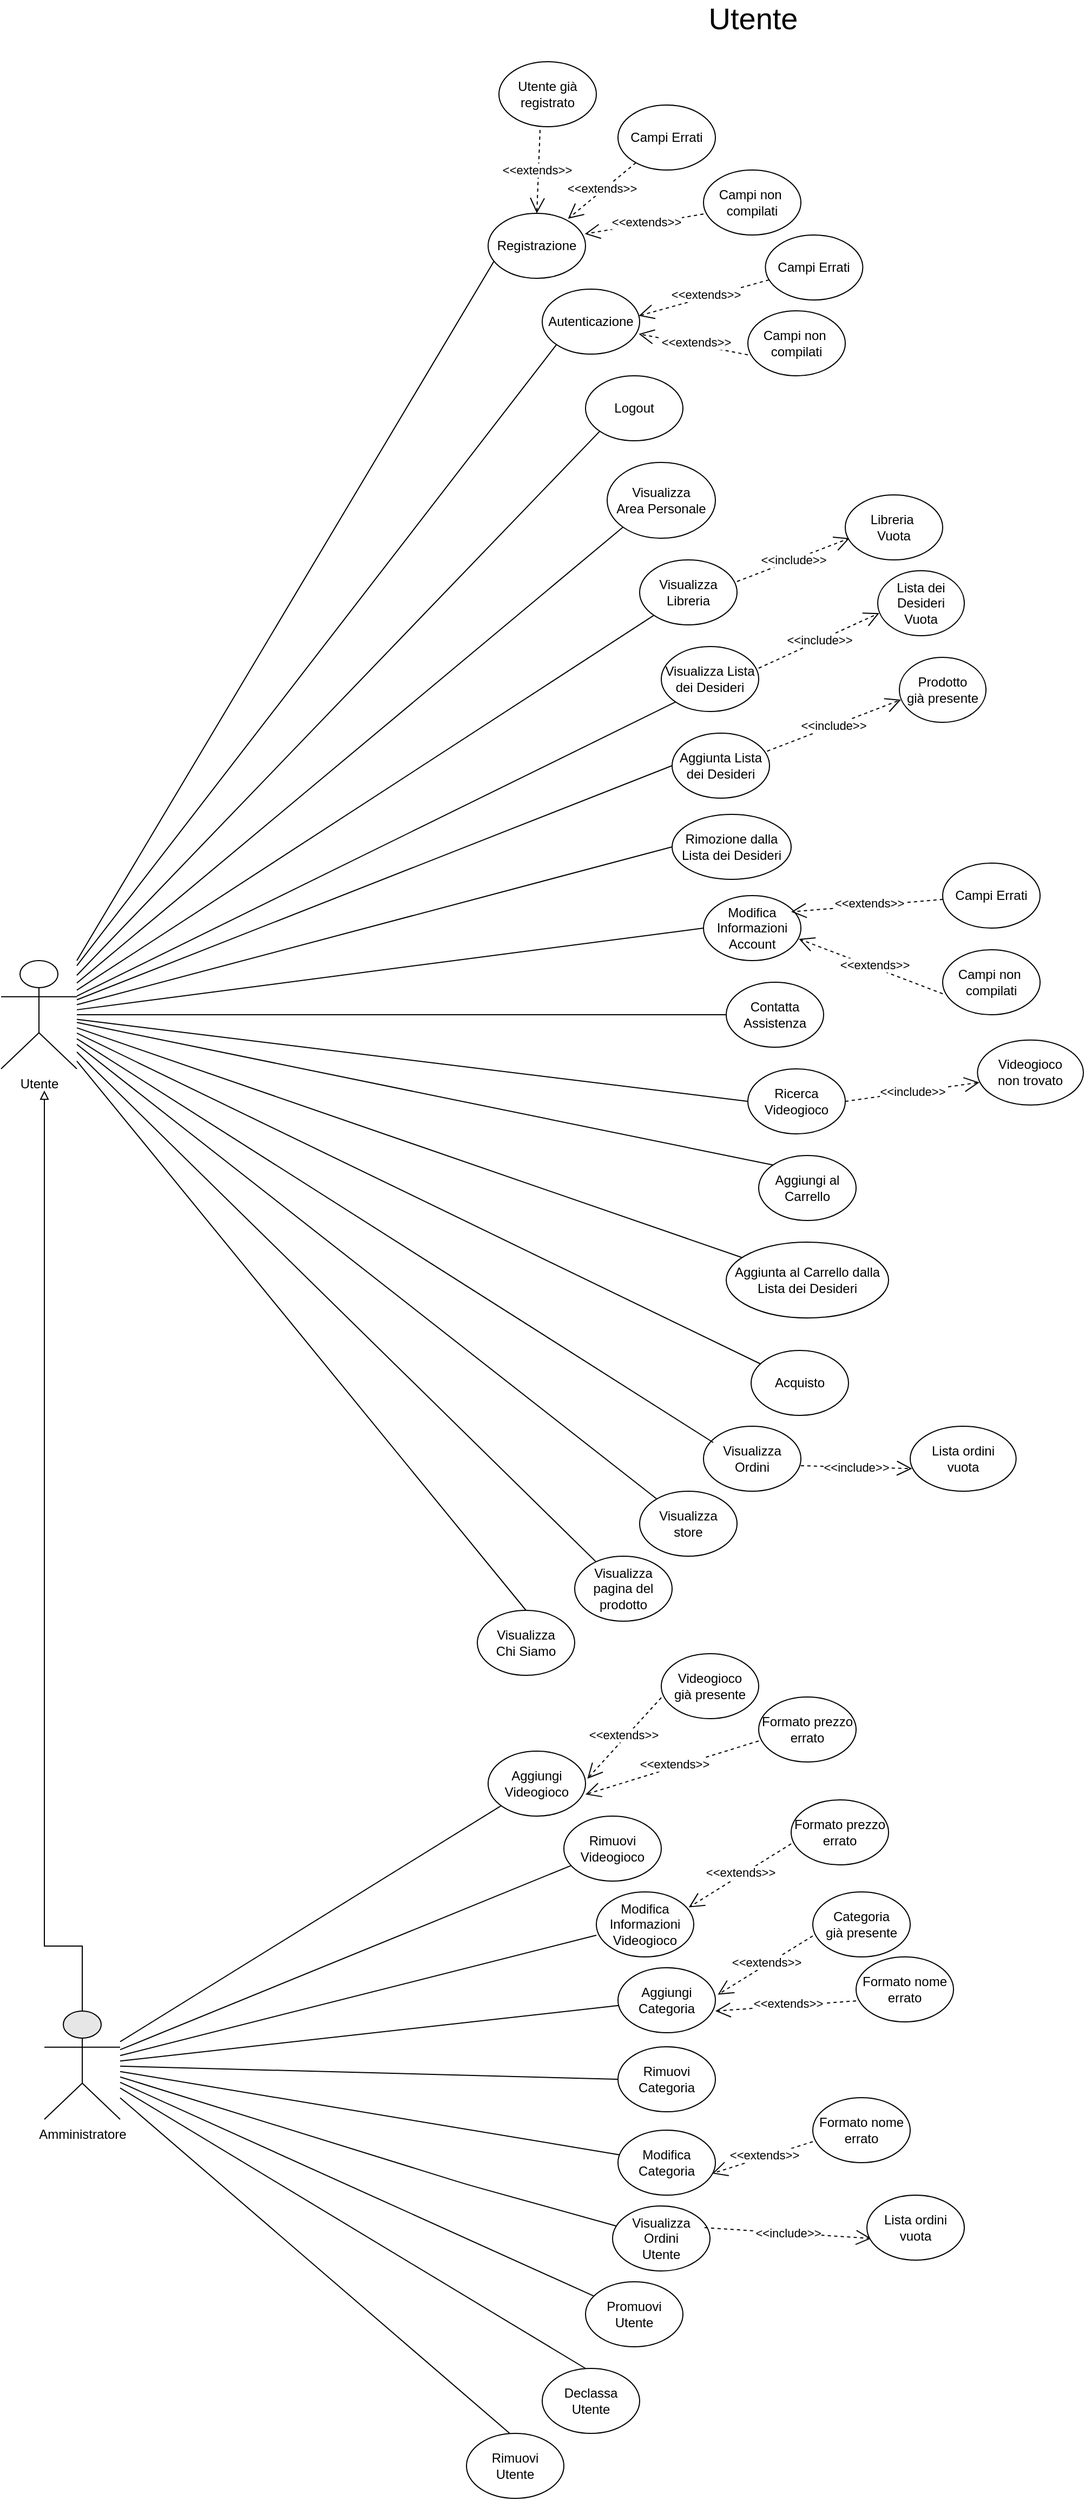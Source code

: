 <mxfile version="13.9.3" type="device"><diagram id="gNBNMJy7bzQc36poCPOQ" name="Page-1"><mxGraphModel dx="3980" dy="3239" grid="1" gridSize="10" guides="1" tooltips="1" connect="1" arrows="1" fold="1" page="1" pageScale="1" pageWidth="827" pageHeight="1169" math="0" shadow="0"><root><mxCell id="0"/><mxCell id="1" parent="0"/><mxCell id="1R5iOiVjaKOFzRdqryXd-1" value="Utente" style="shape=umlActor;verticalLabelPosition=bottom;verticalAlign=top;html=1;outlineConnect=0;" vertex="1" parent="1"><mxGeometry x="-280" y="720" width="70" height="100" as="geometry"/></mxCell><mxCell id="1R5iOiVjaKOFzRdqryXd-8" value="" style="endArrow=none;html=1;entryX=0.065;entryY=0.725;entryDx=0;entryDy=0;entryPerimeter=0;" edge="1" parent="1" target="1R5iOiVjaKOFzRdqryXd-9"><mxGeometry width="50" height="50" relative="1" as="geometry"><mxPoint x="-210" y="720" as="sourcePoint"/><mxPoint x="150" y="190" as="targetPoint"/></mxGeometry></mxCell><mxCell id="1R5iOiVjaKOFzRdqryXd-9" value="Registrazione" style="ellipse;whiteSpace=wrap;html=1;" vertex="1" parent="1"><mxGeometry x="170" y="30" width="90" height="60" as="geometry"/></mxCell><mxCell id="1R5iOiVjaKOFzRdqryXd-10" value="Autenticazione" style="ellipse;whiteSpace=wrap;html=1;" vertex="1" parent="1"><mxGeometry x="220" y="100" width="90" height="60" as="geometry"/></mxCell><mxCell id="1R5iOiVjaKOFzRdqryXd-12" value="Logout" style="ellipse;whiteSpace=wrap;html=1;" vertex="1" parent="1"><mxGeometry x="260" y="180" width="90" height="60" as="geometry"/></mxCell><mxCell id="1R5iOiVjaKOFzRdqryXd-13" value="Visualizza&lt;br&gt;Area Personale" style="ellipse;whiteSpace=wrap;html=1;" vertex="1" parent="1"><mxGeometry x="280" y="260" width="100" height="70" as="geometry"/></mxCell><mxCell id="1R5iOiVjaKOFzRdqryXd-14" value="Visualizza&lt;br&gt;Libreria" style="ellipse;whiteSpace=wrap;html=1;" vertex="1" parent="1"><mxGeometry x="310" y="350" width="90" height="60" as="geometry"/></mxCell><mxCell id="1R5iOiVjaKOFzRdqryXd-15" value="Visualizza Lista&lt;br&gt;dei Desideri" style="ellipse;whiteSpace=wrap;html=1;" vertex="1" parent="1"><mxGeometry x="330" y="430" width="90" height="60" as="geometry"/></mxCell><mxCell id="1R5iOiVjaKOFzRdqryXd-16" value="Aggiunta Lista&lt;br&gt;dei Desideri" style="ellipse;whiteSpace=wrap;html=1;" vertex="1" parent="1"><mxGeometry x="340" y="510" width="90" height="60" as="geometry"/></mxCell><mxCell id="1R5iOiVjaKOFzRdqryXd-17" value="Rimozione dalla Lista dei Desideri" style="ellipse;whiteSpace=wrap;html=1;" vertex="1" parent="1"><mxGeometry x="340" y="585" width="110" height="60" as="geometry"/></mxCell><mxCell id="1R5iOiVjaKOFzRdqryXd-18" value="Modifica Informazioni&lt;br&gt;Account" style="ellipse;whiteSpace=wrap;html=1;" vertex="1" parent="1"><mxGeometry x="369" y="660" width="90" height="60" as="geometry"/></mxCell><mxCell id="1R5iOiVjaKOFzRdqryXd-19" value="Contatta Assistenza" style="ellipse;whiteSpace=wrap;html=1;" vertex="1" parent="1"><mxGeometry x="390" y="740" width="90" height="60" as="geometry"/></mxCell><mxCell id="1R5iOiVjaKOFzRdqryXd-20" value="Ricerca&lt;br&gt;Videogioco" style="ellipse;whiteSpace=wrap;html=1;" vertex="1" parent="1"><mxGeometry x="410" y="820" width="90" height="60" as="geometry"/></mxCell><mxCell id="1R5iOiVjaKOFzRdqryXd-21" value="Aggiungi al&lt;br&gt;Carrello" style="ellipse;whiteSpace=wrap;html=1;" vertex="1" parent="1"><mxGeometry x="420" y="900" width="90" height="60" as="geometry"/></mxCell><mxCell id="1R5iOiVjaKOFzRdqryXd-22" value="Aggiunta al Carrello dalla&lt;br&gt;Lista dei Desideri" style="ellipse;whiteSpace=wrap;html=1;" vertex="1" parent="1"><mxGeometry x="390" y="980" width="150" height="70" as="geometry"/></mxCell><mxCell id="1R5iOiVjaKOFzRdqryXd-25" value="Acquisto" style="ellipse;whiteSpace=wrap;html=1;" vertex="1" parent="1"><mxGeometry x="413" y="1080" width="90" height="60" as="geometry"/></mxCell><mxCell id="1R5iOiVjaKOFzRdqryXd-26" value="Visualizza Ordini" style="ellipse;whiteSpace=wrap;html=1;" vertex="1" parent="1"><mxGeometry x="369" y="1150" width="90" height="60" as="geometry"/></mxCell><mxCell id="1R5iOiVjaKOFzRdqryXd-27" value="Visualizza&lt;br&gt;store" style="ellipse;whiteSpace=wrap;html=1;" vertex="1" parent="1"><mxGeometry x="310" y="1210" width="90" height="60" as="geometry"/></mxCell><mxCell id="1R5iOiVjaKOFzRdqryXd-28" value="Visualizza&lt;br&gt;Chi&amp;nbsp;Siamo" style="ellipse;whiteSpace=wrap;html=1;" vertex="1" parent="1"><mxGeometry x="160" y="1320" width="90" height="60" as="geometry"/></mxCell><mxCell id="1R5iOiVjaKOFzRdqryXd-29" value="Visualizza pagina del&lt;br&gt;prodotto" style="ellipse;whiteSpace=wrap;html=1;" vertex="1" parent="1"><mxGeometry x="250" y="1270" width="90" height="60" as="geometry"/></mxCell><mxCell id="1R5iOiVjaKOFzRdqryXd-31" value="" style="endArrow=none;html=1;entryX=0;entryY=1;entryDx=0;entryDy=0;" edge="1" parent="1" source="1R5iOiVjaKOFzRdqryXd-1" target="1R5iOiVjaKOFzRdqryXd-10"><mxGeometry width="50" height="50" relative="1" as="geometry"><mxPoint x="230" y="560" as="sourcePoint"/><mxPoint x="280" y="510" as="targetPoint"/></mxGeometry></mxCell><mxCell id="1R5iOiVjaKOFzRdqryXd-32" value="" style="endArrow=none;html=1;entryX=0;entryY=1;entryDx=0;entryDy=0;" edge="1" parent="1" source="1R5iOiVjaKOFzRdqryXd-1" target="1R5iOiVjaKOFzRdqryXd-12"><mxGeometry width="50" height="50" relative="1" as="geometry"><mxPoint x="230" y="560" as="sourcePoint"/><mxPoint x="280" y="510" as="targetPoint"/></mxGeometry></mxCell><mxCell id="1R5iOiVjaKOFzRdqryXd-33" value="" style="endArrow=none;html=1;entryX=0;entryY=1;entryDx=0;entryDy=0;" edge="1" parent="1" source="1R5iOiVjaKOFzRdqryXd-1" target="1R5iOiVjaKOFzRdqryXd-13"><mxGeometry width="50" height="50" relative="1" as="geometry"><mxPoint x="230" y="620" as="sourcePoint"/><mxPoint x="280" y="570" as="targetPoint"/></mxGeometry></mxCell><mxCell id="1R5iOiVjaKOFzRdqryXd-34" value="" style="endArrow=none;html=1;entryX=0.5;entryY=0;entryDx=0;entryDy=0;" edge="1" parent="1" source="1R5iOiVjaKOFzRdqryXd-1" target="1R5iOiVjaKOFzRdqryXd-28"><mxGeometry width="50" height="50" relative="1" as="geometry"><mxPoint x="80" y="760" as="sourcePoint"/><mxPoint x="140" y="710" as="targetPoint"/></mxGeometry></mxCell><mxCell id="1R5iOiVjaKOFzRdqryXd-35" value="" style="endArrow=none;html=1;exitX=0;exitY=0.5;exitDx=0;exitDy=0;" edge="1" parent="1" source="1R5iOiVjaKOFzRdqryXd-20" target="1R5iOiVjaKOFzRdqryXd-1"><mxGeometry width="50" height="50" relative="1" as="geometry"><mxPoint x="90" y="950" as="sourcePoint"/><mxPoint x="140" y="900" as="targetPoint"/></mxGeometry></mxCell><mxCell id="1R5iOiVjaKOFzRdqryXd-36" value="" style="endArrow=none;html=1;exitX=0;exitY=0;exitDx=0;exitDy=0;" edge="1" parent="1" source="1R5iOiVjaKOFzRdqryXd-21" target="1R5iOiVjaKOFzRdqryXd-1"><mxGeometry width="50" height="50" relative="1" as="geometry"><mxPoint x="130" y="1050" as="sourcePoint"/><mxPoint x="180" y="1000" as="targetPoint"/></mxGeometry></mxCell><mxCell id="1R5iOiVjaKOFzRdqryXd-37" value="" style="endArrow=none;html=1;" edge="1" parent="1" source="1R5iOiVjaKOFzRdqryXd-22" target="1R5iOiVjaKOFzRdqryXd-1"><mxGeometry width="50" height="50" relative="1" as="geometry"><mxPoint x="130" y="1050" as="sourcePoint"/><mxPoint x="80" y="760" as="targetPoint"/></mxGeometry></mxCell><mxCell id="1R5iOiVjaKOFzRdqryXd-38" value="" style="endArrow=none;html=1;" edge="1" parent="1" source="1R5iOiVjaKOFzRdqryXd-1" target="1R5iOiVjaKOFzRdqryXd-25"><mxGeometry width="50" height="50" relative="1" as="geometry"><mxPoint x="70" y="760" as="sourcePoint"/><mxPoint x="210" y="1060" as="targetPoint"/></mxGeometry></mxCell><mxCell id="1R5iOiVjaKOFzRdqryXd-39" value="" style="endArrow=none;html=1;" edge="1" parent="1" source="1R5iOiVjaKOFzRdqryXd-1"><mxGeometry width="50" height="50" relative="1" as="geometry"><mxPoint x="45" y="745" as="sourcePoint"/><mxPoint x="378" y="1165" as="targetPoint"/></mxGeometry></mxCell><mxCell id="1R5iOiVjaKOFzRdqryXd-40" value="" style="endArrow=none;html=1;" edge="1" parent="1" source="1R5iOiVjaKOFzRdqryXd-1" target="1R5iOiVjaKOFzRdqryXd-27"><mxGeometry width="50" height="50" relative="1" as="geometry"><mxPoint x="70" y="760" as="sourcePoint"/><mxPoint x="210" y="1040" as="targetPoint"/></mxGeometry></mxCell><mxCell id="1R5iOiVjaKOFzRdqryXd-41" value="" style="endArrow=none;html=1;" edge="1" parent="1" source="1R5iOiVjaKOFzRdqryXd-1" target="1R5iOiVjaKOFzRdqryXd-29"><mxGeometry width="50" height="50" relative="1" as="geometry"><mxPoint x="70" y="760" as="sourcePoint"/><mxPoint x="210" y="1110" as="targetPoint"/></mxGeometry></mxCell><mxCell id="1R5iOiVjaKOFzRdqryXd-42" value="" style="endArrow=none;html=1;" edge="1" parent="1" source="1R5iOiVjaKOFzRdqryXd-1" target="1R5iOiVjaKOFzRdqryXd-19"><mxGeometry width="50" height="50" relative="1" as="geometry"><mxPoint x="20" y="740" as="sourcePoint"/><mxPoint x="330" y="690" as="targetPoint"/></mxGeometry></mxCell><mxCell id="1R5iOiVjaKOFzRdqryXd-43" value="" style="endArrow=none;html=1;entryX=0;entryY=0.5;entryDx=0;entryDy=0;" edge="1" parent="1" source="1R5iOiVjaKOFzRdqryXd-1" target="1R5iOiVjaKOFzRdqryXd-18"><mxGeometry width="50" height="50" relative="1" as="geometry"><mxPoint x="70" y="740" as="sourcePoint"/><mxPoint x="330" y="690" as="targetPoint"/></mxGeometry></mxCell><mxCell id="1R5iOiVjaKOFzRdqryXd-44" value="" style="endArrow=none;html=1;entryX=0;entryY=0.5;entryDx=0;entryDy=0;" edge="1" parent="1" source="1R5iOiVjaKOFzRdqryXd-1" target="1R5iOiVjaKOFzRdqryXd-17"><mxGeometry width="50" height="50" relative="1" as="geometry"><mxPoint x="70" y="740" as="sourcePoint"/><mxPoint x="330" y="690" as="targetPoint"/></mxGeometry></mxCell><mxCell id="1R5iOiVjaKOFzRdqryXd-45" value="" style="endArrow=none;html=1;entryX=0;entryY=0.5;entryDx=0;entryDy=0;" edge="1" parent="1" source="1R5iOiVjaKOFzRdqryXd-1" target="1R5iOiVjaKOFzRdqryXd-16"><mxGeometry width="50" height="50" relative="1" as="geometry"><mxPoint x="70" y="740" as="sourcePoint"/><mxPoint x="190" y="670" as="targetPoint"/></mxGeometry></mxCell><mxCell id="1R5iOiVjaKOFzRdqryXd-46" value="" style="endArrow=none;html=1;entryX=0;entryY=1;entryDx=0;entryDy=0;" edge="1" parent="1" source="1R5iOiVjaKOFzRdqryXd-1" target="1R5iOiVjaKOFzRdqryXd-15"><mxGeometry width="50" height="50" relative="1" as="geometry"><mxPoint x="70" y="740" as="sourcePoint"/><mxPoint x="190" y="530" as="targetPoint"/></mxGeometry></mxCell><mxCell id="1R5iOiVjaKOFzRdqryXd-47" value="" style="endArrow=none;html=1;entryX=0;entryY=1;entryDx=0;entryDy=0;" edge="1" parent="1" source="1R5iOiVjaKOFzRdqryXd-1" target="1R5iOiVjaKOFzRdqryXd-14"><mxGeometry width="50" height="50" relative="1" as="geometry"><mxPoint x="70" y="740" as="sourcePoint"/><mxPoint x="190" y="530" as="targetPoint"/></mxGeometry></mxCell><mxCell id="1R5iOiVjaKOFzRdqryXd-52" value="Campi Errati" style="ellipse;whiteSpace=wrap;html=1;" vertex="1" parent="1"><mxGeometry x="290" y="-70" width="90" height="60" as="geometry"/></mxCell><mxCell id="1R5iOiVjaKOFzRdqryXd-53" value="Campi non&amp;nbsp;&lt;br&gt;compilati" style="ellipse;whiteSpace=wrap;html=1;" vertex="1" parent="1"><mxGeometry x="369" y="-10" width="90" height="60" as="geometry"/></mxCell><mxCell id="1R5iOiVjaKOFzRdqryXd-54" value="Utente già&lt;br&gt;registrato" style="ellipse;whiteSpace=wrap;html=1;" vertex="1" parent="1"><mxGeometry x="180" y="-110" width="90" height="60" as="geometry"/></mxCell><mxCell id="1R5iOiVjaKOFzRdqryXd-55" value="&amp;lt;&amp;lt;extends&amp;gt;&amp;gt;" style="endArrow=open;endSize=12;dashed=1;html=1;exitX=0.422;exitY=1.05;exitDx=0;exitDy=0;exitPerimeter=0;entryX=0.5;entryY=0;entryDx=0;entryDy=0;" edge="1" parent="1" source="1R5iOiVjaKOFzRdqryXd-54" target="1R5iOiVjaKOFzRdqryXd-9"><mxGeometry x="-0.037" y="-2" width="160" relative="1" as="geometry"><mxPoint x="490" y="150" as="sourcePoint"/><mxPoint x="650" y="150" as="targetPoint"/><mxPoint as="offset"/></mxGeometry></mxCell><mxCell id="1R5iOiVjaKOFzRdqryXd-56" value="&amp;lt;&amp;lt;extends&amp;gt;&amp;gt;" style="endArrow=open;endSize=12;dashed=1;html=1;entryX=0.82;entryY=0.083;entryDx=0;entryDy=0;entryPerimeter=0;" edge="1" parent="1" source="1R5iOiVjaKOFzRdqryXd-52" target="1R5iOiVjaKOFzRdqryXd-9"><mxGeometry x="-0.037" y="-2" width="160" relative="1" as="geometry"><mxPoint x="227.98" y="-37" as="sourcePoint"/><mxPoint x="225" y="40" as="targetPoint"/><mxPoint as="offset"/></mxGeometry></mxCell><mxCell id="1R5iOiVjaKOFzRdqryXd-57" value="&amp;lt;&amp;lt;extends&amp;gt;&amp;gt;" style="endArrow=open;endSize=12;dashed=1;html=1;exitX=0;exitY=0.677;exitDx=0;exitDy=0;exitPerimeter=0;entryX=0.993;entryY=0.317;entryDx=0;entryDy=0;entryPerimeter=0;" edge="1" parent="1" source="1R5iOiVjaKOFzRdqryXd-53" target="1R5iOiVjaKOFzRdqryXd-9"><mxGeometry x="-0.037" y="-2" width="160" relative="1" as="geometry"><mxPoint x="237.98" y="-27" as="sourcePoint"/><mxPoint x="235" y="50" as="targetPoint"/><mxPoint as="offset"/></mxGeometry></mxCell><mxCell id="1R5iOiVjaKOFzRdqryXd-58" value="Campi Errati" style="ellipse;whiteSpace=wrap;html=1;" vertex="1" parent="1"><mxGeometry x="426.2" y="50" width="90" height="60" as="geometry"/></mxCell><mxCell id="1R5iOiVjaKOFzRdqryXd-59" value="Campi non&amp;nbsp;&lt;br&gt;compilati" style="ellipse;whiteSpace=wrap;html=1;" vertex="1" parent="1"><mxGeometry x="410" y="120" width="90" height="60" as="geometry"/></mxCell><mxCell id="1R5iOiVjaKOFzRdqryXd-60" value="&amp;lt;&amp;lt;extends&amp;gt;&amp;gt;" style="endArrow=open;endSize=12;dashed=1;html=1;entryX=0.991;entryY=0.411;entryDx=0;entryDy=0;entryPerimeter=0;" edge="1" parent="1" source="1R5iOiVjaKOFzRdqryXd-58" target="1R5iOiVjaKOFzRdqryXd-10"><mxGeometry x="-0.037" y="-2" width="160" relative="1" as="geometry"><mxPoint x="364.18" y="83" as="sourcePoint"/><mxPoint x="380.0" y="154.98" as="targetPoint"/><mxPoint as="offset"/></mxGeometry></mxCell><mxCell id="1R5iOiVjaKOFzRdqryXd-61" value="&amp;lt;&amp;lt;extends&amp;gt;&amp;gt;" style="endArrow=open;endSize=12;dashed=1;html=1;exitX=0;exitY=0.677;exitDx=0;exitDy=0;exitPerimeter=0;entryX=0.991;entryY=0.689;entryDx=0;entryDy=0;entryPerimeter=0;" edge="1" parent="1" source="1R5iOiVjaKOFzRdqryXd-59" target="1R5iOiVjaKOFzRdqryXd-10"><mxGeometry x="-0.037" y="-2" width="160" relative="1" as="geometry"><mxPoint x="374.18" y="93" as="sourcePoint"/><mxPoint x="395.57" y="169.02" as="targetPoint"/><mxPoint as="offset"/></mxGeometry></mxCell><mxCell id="1R5iOiVjaKOFzRdqryXd-62" value="&amp;lt;&amp;lt;include&amp;gt;&amp;gt;" style="endArrow=open;endSize=12;dashed=1;html=1;exitX=1;exitY=0.333;exitDx=0;exitDy=0;exitPerimeter=0;" edge="1" parent="1" source="1R5iOiVjaKOFzRdqryXd-14"><mxGeometry width="160" relative="1" as="geometry"><mxPoint x="414" y="360" as="sourcePoint"/><mxPoint x="504" y="330" as="targetPoint"/></mxGeometry></mxCell><mxCell id="1R5iOiVjaKOFzRdqryXd-63" value="Libreria&amp;nbsp;&lt;br&gt;Vuota" style="ellipse;whiteSpace=wrap;html=1;" vertex="1" parent="1"><mxGeometry x="500" y="290" width="90" height="60" as="geometry"/></mxCell><mxCell id="1R5iOiVjaKOFzRdqryXd-64" value="&amp;lt;&amp;lt;include&amp;gt;&amp;gt;" style="endArrow=open;endSize=12;dashed=1;html=1;entryX=0.018;entryY=0.652;entryDx=0;entryDy=0;entryPerimeter=0;" edge="1" parent="1" target="1R5iOiVjaKOFzRdqryXd-65"><mxGeometry width="160" relative="1" as="geometry"><mxPoint x="420" y="450" as="sourcePoint"/><mxPoint x="524" y="410" as="targetPoint"/></mxGeometry></mxCell><mxCell id="1R5iOiVjaKOFzRdqryXd-65" value="Lista dei Desideri&lt;br&gt;Vuota" style="ellipse;whiteSpace=wrap;html=1;" vertex="1" parent="1"><mxGeometry x="530" y="360" width="80" height="60" as="geometry"/></mxCell><mxCell id="1R5iOiVjaKOFzRdqryXd-66" value="&amp;lt;&amp;lt;include&amp;gt;&amp;gt;" style="endArrow=open;endSize=12;dashed=1;html=1;entryX=0.018;entryY=0.652;entryDx=0;entryDy=0;entryPerimeter=0;exitX=0.976;exitY=0.277;exitDx=0;exitDy=0;exitPerimeter=0;" edge="1" parent="1" target="1R5iOiVjaKOFzRdqryXd-67" source="1R5iOiVjaKOFzRdqryXd-16"><mxGeometry width="160" relative="1" as="geometry"><mxPoint x="440" y="530" as="sourcePoint"/><mxPoint x="544" y="490" as="targetPoint"/></mxGeometry></mxCell><mxCell id="1R5iOiVjaKOFzRdqryXd-67" value="Prodotto&lt;br&gt;già presente" style="ellipse;whiteSpace=wrap;html=1;" vertex="1" parent="1"><mxGeometry x="550" y="440" width="80" height="60" as="geometry"/></mxCell><mxCell id="1R5iOiVjaKOFzRdqryXd-68" value="Campi Errati" style="ellipse;whiteSpace=wrap;html=1;" vertex="1" parent="1"><mxGeometry x="590" y="630" width="90" height="60" as="geometry"/></mxCell><mxCell id="1R5iOiVjaKOFzRdqryXd-69" value="Campi non&amp;nbsp;&lt;br&gt;compilati" style="ellipse;whiteSpace=wrap;html=1;" vertex="1" parent="1"><mxGeometry x="590" y="710" width="90" height="60" as="geometry"/></mxCell><mxCell id="1R5iOiVjaKOFzRdqryXd-70" value="&amp;lt;&amp;lt;extends&amp;gt;&amp;gt;" style="endArrow=open;endSize=12;dashed=1;html=1;entryX=0.82;entryY=0.083;entryDx=0;entryDy=0;entryPerimeter=0;" edge="1" parent="1" source="1R5iOiVjaKOFzRdqryXd-68"><mxGeometry x="-0.037" y="-2" width="160" relative="1" as="geometry"><mxPoint x="434.18" y="603" as="sourcePoint"/><mxPoint x="450.0" y="674.98" as="targetPoint"/><mxPoint as="offset"/></mxGeometry></mxCell><mxCell id="1R5iOiVjaKOFzRdqryXd-71" value="&amp;lt;&amp;lt;extends&amp;gt;&amp;gt;" style="endArrow=open;endSize=12;dashed=1;html=1;exitX=0;exitY=0.677;exitDx=0;exitDy=0;exitPerimeter=0;entryX=0.979;entryY=0.667;entryDx=0;entryDy=0;entryPerimeter=0;" edge="1" parent="1" source="1R5iOiVjaKOFzRdqryXd-69" target="1R5iOiVjaKOFzRdqryXd-18"><mxGeometry x="-0.037" y="-2" width="160" relative="1" as="geometry"><mxPoint x="444.18" y="613" as="sourcePoint"/><mxPoint x="465.57" y="689.02" as="targetPoint"/><mxPoint as="offset"/></mxGeometry></mxCell><mxCell id="1R5iOiVjaKOFzRdqryXd-72" value="&amp;lt;&amp;lt;include&amp;gt;&amp;gt;" style="endArrow=open;endSize=12;dashed=1;html=1;entryX=0.018;entryY=0.652;entryDx=0;entryDy=0;entryPerimeter=0;exitX=1;exitY=0.5;exitDx=0;exitDy=0;" edge="1" parent="1" target="1R5iOiVjaKOFzRdqryXd-73" source="1R5iOiVjaKOFzRdqryXd-20"><mxGeometry width="160" relative="1" as="geometry"><mxPoint x="500.0" y="880.0" as="sourcePoint"/><mxPoint x="616.16" y="843.38" as="targetPoint"/></mxGeometry></mxCell><mxCell id="1R5iOiVjaKOFzRdqryXd-73" value="Videogioco&lt;br&gt;non trovato" style="ellipse;whiteSpace=wrap;html=1;" vertex="1" parent="1"><mxGeometry x="622.16" y="793.38" width="97.84" height="60" as="geometry"/></mxCell><mxCell id="1R5iOiVjaKOFzRdqryXd-75" value="&amp;lt;&amp;lt;include&amp;gt;&amp;gt;" style="endArrow=open;endSize=12;dashed=1;html=1;entryX=0.018;entryY=0.652;entryDx=0;entryDy=0;entryPerimeter=0;exitX=0.999;exitY=0.607;exitDx=0;exitDy=0;exitPerimeter=0;" edge="1" parent="1" target="1R5iOiVjaKOFzRdqryXd-76" source="1R5iOiVjaKOFzRdqryXd-26"><mxGeometry width="160" relative="1" as="geometry"><mxPoint x="460.0" y="1176.62" as="sourcePoint"/><mxPoint x="576.16" y="1170" as="targetPoint"/></mxGeometry></mxCell><mxCell id="1R5iOiVjaKOFzRdqryXd-76" value="Lista ordini&lt;br&gt;vuota" style="ellipse;whiteSpace=wrap;html=1;" vertex="1" parent="1"><mxGeometry x="560" y="1150" width="97.84" height="60" as="geometry"/></mxCell><mxCell id="1R5iOiVjaKOFzRdqryXd-78" value="&lt;font style=&quot;font-size: 28px&quot;&gt;Utente&lt;/font&gt;" style="text;html=1;strokeColor=none;fillColor=none;align=center;verticalAlign=middle;whiteSpace=wrap;rounded=0;" vertex="1" parent="1"><mxGeometry x="360" y="-160" width="110" height="20" as="geometry"/></mxCell><mxCell id="1R5iOiVjaKOFzRdqryXd-82" style="edgeStyle=orthogonalEdgeStyle;rounded=0;orthogonalLoop=1;jettySize=auto;html=1;exitX=0.5;exitY=0.5;exitDx=0;exitDy=0;exitPerimeter=0;endArrow=block;endFill=0;strokeWidth=1;jumpSize=8;targetPerimeterSpacing=0;" edge="1" parent="1" source="1R5iOiVjaKOFzRdqryXd-81"><mxGeometry relative="1" as="geometry"><mxPoint x="-240" y="840" as="targetPoint"/><Array as="points"><mxPoint x="-240" y="1630"/></Array></mxGeometry></mxCell><mxCell id="1R5iOiVjaKOFzRdqryXd-81" value="Amministratore" style="shape=umlActor;verticalLabelPosition=bottom;verticalAlign=top;html=1;outlineConnect=0;fillColor=#E6E6E6;gradientColor=none;" vertex="1" parent="1"><mxGeometry x="-240" y="1690" width="70" height="100" as="geometry"/></mxCell><mxCell id="1R5iOiVjaKOFzRdqryXd-84" value="Aggiungi&lt;br&gt;Videogioco" style="ellipse;whiteSpace=wrap;html=1;" vertex="1" parent="1"><mxGeometry x="170" y="1450" width="90" height="60" as="geometry"/></mxCell><mxCell id="1R5iOiVjaKOFzRdqryXd-85" value="Rimuovi&lt;br&gt;Videogioco" style="ellipse;whiteSpace=wrap;html=1;" vertex="1" parent="1"><mxGeometry x="240" y="1510" width="90" height="60" as="geometry"/></mxCell><mxCell id="1R5iOiVjaKOFzRdqryXd-86" value="Modifica Informazioni&lt;br&gt;Videogioco" style="ellipse;whiteSpace=wrap;html=1;" vertex="1" parent="1"><mxGeometry x="270" y="1580" width="90" height="60" as="geometry"/></mxCell><mxCell id="1R5iOiVjaKOFzRdqryXd-87" value="Aggiungi&lt;br&gt;Categoria" style="ellipse;whiteSpace=wrap;html=1;" vertex="1" parent="1"><mxGeometry x="290" y="1650" width="90" height="60" as="geometry"/></mxCell><mxCell id="1R5iOiVjaKOFzRdqryXd-88" value="Rimuovi&lt;br&gt;Categoria" style="ellipse;whiteSpace=wrap;html=1;" vertex="1" parent="1"><mxGeometry x="290" y="1723" width="90" height="60" as="geometry"/></mxCell><mxCell id="1R5iOiVjaKOFzRdqryXd-90" value="Modifica&lt;br&gt;Categoria" style="ellipse;whiteSpace=wrap;html=1;" vertex="1" parent="1"><mxGeometry x="290" y="1800" width="90" height="60" as="geometry"/></mxCell><mxCell id="1R5iOiVjaKOFzRdqryXd-91" value="Visualizza&lt;br&gt;Ordini&lt;br&gt;Utente" style="ellipse;whiteSpace=wrap;html=1;" vertex="1" parent="1"><mxGeometry x="285" y="1870" width="90" height="60" as="geometry"/></mxCell><mxCell id="1R5iOiVjaKOFzRdqryXd-92" value="Promuovi&lt;br&gt;Utente" style="ellipse;whiteSpace=wrap;html=1;" vertex="1" parent="1"><mxGeometry x="260" y="1940" width="90" height="60" as="geometry"/></mxCell><mxCell id="1R5iOiVjaKOFzRdqryXd-93" value="Declassa&lt;br&gt;Utente" style="ellipse;whiteSpace=wrap;html=1;" vertex="1" parent="1"><mxGeometry x="220" y="2020" width="90" height="60" as="geometry"/></mxCell><mxCell id="1R5iOiVjaKOFzRdqryXd-94" value="Rimuovi&lt;br&gt;Utente" style="ellipse;whiteSpace=wrap;html=1;" vertex="1" parent="1"><mxGeometry x="150" y="2080" width="90" height="60" as="geometry"/></mxCell><mxCell id="1R5iOiVjaKOFzRdqryXd-96" value="" style="endArrow=none;html=1;strokeWidth=1;" edge="1" parent="1" source="1R5iOiVjaKOFzRdqryXd-81" target="1R5iOiVjaKOFzRdqryXd-84"><mxGeometry width="50" height="50" relative="1" as="geometry"><mxPoint x="-20" y="1770" as="sourcePoint"/><mxPoint x="30" y="1720" as="targetPoint"/></mxGeometry></mxCell><mxCell id="1R5iOiVjaKOFzRdqryXd-97" value="" style="endArrow=none;html=1;strokeWidth=1;" edge="1" parent="1" source="1R5iOiVjaKOFzRdqryXd-81" target="1R5iOiVjaKOFzRdqryXd-85"><mxGeometry width="50" height="50" relative="1" as="geometry"><mxPoint x="-20" y="1770" as="sourcePoint"/><mxPoint x="30" y="1720" as="targetPoint"/></mxGeometry></mxCell><mxCell id="1R5iOiVjaKOFzRdqryXd-98" value="" style="endArrow=none;html=1;strokeWidth=1;entryX=0;entryY=0.667;entryDx=0;entryDy=0;entryPerimeter=0;" edge="1" parent="1" source="1R5iOiVjaKOFzRdqryXd-81" target="1R5iOiVjaKOFzRdqryXd-86"><mxGeometry width="50" height="50" relative="1" as="geometry"><mxPoint x="-20" y="1770" as="sourcePoint"/><mxPoint x="30" y="1720" as="targetPoint"/></mxGeometry></mxCell><mxCell id="1R5iOiVjaKOFzRdqryXd-99" value="" style="endArrow=none;html=1;strokeWidth=1;" edge="1" parent="1" source="1R5iOiVjaKOFzRdqryXd-81" target="1R5iOiVjaKOFzRdqryXd-87"><mxGeometry width="50" height="50" relative="1" as="geometry"><mxPoint x="-20" y="1820" as="sourcePoint"/><mxPoint x="160" y="1780" as="targetPoint"/></mxGeometry></mxCell><mxCell id="1R5iOiVjaKOFzRdqryXd-100" value="" style="endArrow=none;html=1;strokeWidth=1;entryX=0;entryY=0.5;entryDx=0;entryDy=0;" edge="1" parent="1" source="1R5iOiVjaKOFzRdqryXd-81" target="1R5iOiVjaKOFzRdqryXd-88"><mxGeometry width="50" height="50" relative="1" as="geometry"><mxPoint x="-30" y="1820" as="sourcePoint"/><mxPoint x="20" y="1770" as="targetPoint"/></mxGeometry></mxCell><mxCell id="1R5iOiVjaKOFzRdqryXd-101" value="" style="endArrow=none;html=1;strokeWidth=1;" edge="1" parent="1" source="1R5iOiVjaKOFzRdqryXd-81" target="1R5iOiVjaKOFzRdqryXd-90"><mxGeometry width="50" height="50" relative="1" as="geometry"><mxPoint x="30" y="1820" as="sourcePoint"/><mxPoint x="80" y="1770" as="targetPoint"/></mxGeometry></mxCell><mxCell id="1R5iOiVjaKOFzRdqryXd-102" value="" style="endArrow=none;html=1;strokeWidth=1;" edge="1" parent="1" source="1R5iOiVjaKOFzRdqryXd-81" target="1R5iOiVjaKOFzRdqryXd-91"><mxGeometry width="50" height="50" relative="1" as="geometry"><mxPoint x="30" y="1820" as="sourcePoint"/><mxPoint x="80" y="1770" as="targetPoint"/><Array as="points"><mxPoint x="150" y="1850"/></Array></mxGeometry></mxCell><mxCell id="1R5iOiVjaKOFzRdqryXd-103" value="" style="endArrow=none;html=1;strokeWidth=1;" edge="1" parent="1" source="1R5iOiVjaKOFzRdqryXd-92" target="1R5iOiVjaKOFzRdqryXd-81"><mxGeometry width="50" height="50" relative="1" as="geometry"><mxPoint x="20" y="1950" as="sourcePoint"/><mxPoint x="70" y="1900" as="targetPoint"/></mxGeometry></mxCell><mxCell id="1R5iOiVjaKOFzRdqryXd-104" value="" style="endArrow=none;html=1;strokeWidth=1;entryX=0.444;entryY=0;entryDx=0;entryDy=0;entryPerimeter=0;" edge="1" parent="1" source="1R5iOiVjaKOFzRdqryXd-81" target="1R5iOiVjaKOFzRdqryXd-93"><mxGeometry width="50" height="50" relative="1" as="geometry"><mxPoint x="-120" y="1890" as="sourcePoint"/><mxPoint x="70" y="2020" as="targetPoint"/></mxGeometry></mxCell><mxCell id="1R5iOiVjaKOFzRdqryXd-105" value="" style="endArrow=none;html=1;strokeWidth=1;entryX=0.444;entryY=0;entryDx=0;entryDy=0;entryPerimeter=0;" edge="1" parent="1" source="1R5iOiVjaKOFzRdqryXd-81" target="1R5iOiVjaKOFzRdqryXd-94"><mxGeometry width="50" height="50" relative="1" as="geometry"><mxPoint x="-170" y="1900" as="sourcePoint"/><mxPoint x="10" y="2010" as="targetPoint"/></mxGeometry></mxCell><mxCell id="1R5iOiVjaKOFzRdqryXd-108" value="Videogioco&lt;br&gt;già presente" style="ellipse;whiteSpace=wrap;html=1;" vertex="1" parent="1"><mxGeometry x="330" y="1360" width="90" height="60" as="geometry"/></mxCell><mxCell id="1R5iOiVjaKOFzRdqryXd-109" value="&amp;lt;&amp;lt;extends&amp;gt;&amp;gt;" style="endArrow=open;endSize=12;dashed=1;html=1;exitX=0;exitY=0.677;exitDx=0;exitDy=0;exitPerimeter=0;entryX=1.019;entryY=0.424;entryDx=0;entryDy=0;entryPerimeter=0;" edge="1" parent="1" source="1R5iOiVjaKOFzRdqryXd-108" target="1R5iOiVjaKOFzRdqryXd-84"><mxGeometry x="-0.037" y="-2" width="160" relative="1" as="geometry"><mxPoint x="238.61" y="1403" as="sourcePoint"/><mxPoint x="260.0" y="1479.02" as="targetPoint"/><mxPoint as="offset"/></mxGeometry></mxCell><mxCell id="1R5iOiVjaKOFzRdqryXd-110" value="Formato prezzo&lt;br&gt;errato" style="ellipse;whiteSpace=wrap;html=1;" vertex="1" parent="1"><mxGeometry x="420" y="1400" width="90" height="60" as="geometry"/></mxCell><mxCell id="1R5iOiVjaKOFzRdqryXd-111" value="&amp;lt;&amp;lt;extends&amp;gt;&amp;gt;" style="endArrow=open;endSize=12;dashed=1;html=1;exitX=0;exitY=0.677;exitDx=0;exitDy=0;exitPerimeter=0;entryX=1;entryY=0.667;entryDx=0;entryDy=0;entryPerimeter=0;" edge="1" parent="1" source="1R5iOiVjaKOFzRdqryXd-110" target="1R5iOiVjaKOFzRdqryXd-84"><mxGeometry x="-0.037" y="-2" width="160" relative="1" as="geometry"><mxPoint x="316.9" y="1443" as="sourcePoint"/><mxPoint x="340.0" y="1515.44" as="targetPoint"/><mxPoint as="offset"/></mxGeometry></mxCell><mxCell id="1R5iOiVjaKOFzRdqryXd-112" value="Formato prezzo&lt;br&gt;errato" style="ellipse;whiteSpace=wrap;html=1;" vertex="1" parent="1"><mxGeometry x="450" y="1494.99" width="90" height="60" as="geometry"/></mxCell><mxCell id="1R5iOiVjaKOFzRdqryXd-113" value="&amp;lt;&amp;lt;extends&amp;gt;&amp;gt;" style="endArrow=open;endSize=12;dashed=1;html=1;exitX=0;exitY=0.677;exitDx=0;exitDy=0;exitPerimeter=0;entryX=0.949;entryY=0.238;entryDx=0;entryDy=0;entryPerimeter=0;" edge="1" parent="1" source="1R5iOiVjaKOFzRdqryXd-112" target="1R5iOiVjaKOFzRdqryXd-86"><mxGeometry x="-0.037" y="-2" width="160" relative="1" as="geometry"><mxPoint x="362.84" y="1537.99" as="sourcePoint"/><mxPoint x="310.004" y="1595.108" as="targetPoint"/><mxPoint as="offset"/></mxGeometry></mxCell><mxCell id="1R5iOiVjaKOFzRdqryXd-114" value="Categoria&lt;br&gt;già presente" style="ellipse;whiteSpace=wrap;html=1;" vertex="1" parent="1"><mxGeometry x="470.0" y="1580" width="90" height="60" as="geometry"/></mxCell><mxCell id="1R5iOiVjaKOFzRdqryXd-115" value="&amp;lt;&amp;lt;extends&amp;gt;&amp;gt;" style="endArrow=open;endSize=12;dashed=1;html=1;exitX=0;exitY=0.677;exitDx=0;exitDy=0;exitPerimeter=0;entryX=1.025;entryY=0.414;entryDx=0;entryDy=0;entryPerimeter=0;" edge="1" parent="1" source="1R5iOiVjaKOFzRdqryXd-114" target="1R5iOiVjaKOFzRdqryXd-87"><mxGeometry x="-0.037" y="-2" width="160" relative="1" as="geometry"><mxPoint x="416.9" y="1637.56" as="sourcePoint"/><mxPoint x="440.0" y="1710" as="targetPoint"/><mxPoint as="offset"/></mxGeometry></mxCell><mxCell id="1R5iOiVjaKOFzRdqryXd-116" value="Formato nome&lt;br&gt;errato" style="ellipse;whiteSpace=wrap;html=1;" vertex="1" parent="1"><mxGeometry x="510" y="1640" width="90" height="60" as="geometry"/></mxCell><mxCell id="1R5iOiVjaKOFzRdqryXd-117" value="&amp;lt;&amp;lt;extends&amp;gt;&amp;gt;" style="endArrow=open;endSize=12;dashed=1;html=1;exitX=0;exitY=0.677;exitDx=0;exitDy=0;exitPerimeter=0;entryX=1;entryY=0.667;entryDx=0;entryDy=0;entryPerimeter=0;" edge="1" parent="1" source="1R5iOiVjaKOFzRdqryXd-116" target="1R5iOiVjaKOFzRdqryXd-87"><mxGeometry x="-0.037" y="-2" width="160" relative="1" as="geometry"><mxPoint x="410.13" y="1683" as="sourcePoint"/><mxPoint x="402.7" y="1739.29" as="targetPoint"/><mxPoint as="offset"/></mxGeometry></mxCell><mxCell id="1R5iOiVjaKOFzRdqryXd-118" value="Formato nome&lt;br&gt;errato" style="ellipse;whiteSpace=wrap;html=1;" vertex="1" parent="1"><mxGeometry x="470" y="1770" width="90" height="60" as="geometry"/></mxCell><mxCell id="1R5iOiVjaKOFzRdqryXd-119" value="&amp;lt;&amp;lt;extends&amp;gt;&amp;gt;" style="endArrow=open;endSize=12;dashed=1;html=1;exitX=0;exitY=0.677;exitDx=0;exitDy=0;exitPerimeter=0;entryX=0.967;entryY=0.667;entryDx=0;entryDy=0;entryPerimeter=0;" edge="1" parent="1" source="1R5iOiVjaKOFzRdqryXd-118" target="1R5iOiVjaKOFzRdqryXd-90"><mxGeometry x="-0.037" y="-2" width="160" relative="1" as="geometry"><mxPoint x="410.13" y="1833" as="sourcePoint"/><mxPoint x="380" y="1840.02" as="targetPoint"/><mxPoint as="offset"/></mxGeometry></mxCell><mxCell id="1R5iOiVjaKOFzRdqryXd-120" value="&amp;lt;&amp;lt;include&amp;gt;&amp;gt;" style="endArrow=open;endSize=12;dashed=1;html=1;exitX=0.944;exitY=0.333;exitDx=0;exitDy=0;exitPerimeter=0;" edge="1" parent="1" source="1R5iOiVjaKOFzRdqryXd-91"><mxGeometry width="160" relative="1" as="geometry"><mxPoint x="420" y="1939.98" as="sourcePoint"/><mxPoint x="524" y="1900" as="targetPoint"/></mxGeometry></mxCell><mxCell id="1R5iOiVjaKOFzRdqryXd-121" value="Lista ordini&lt;br&gt;vuota" style="ellipse;whiteSpace=wrap;html=1;" vertex="1" parent="1"><mxGeometry x="520" y="1860" width="90" height="60" as="geometry"/></mxCell></root></mxGraphModel></diagram></mxfile>